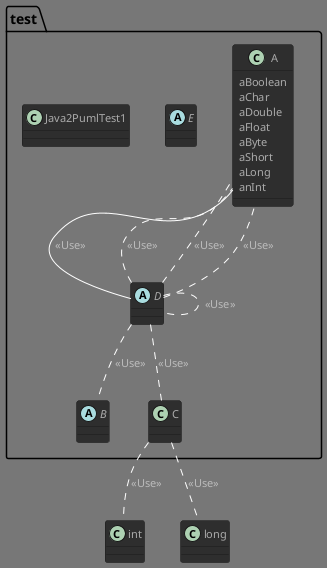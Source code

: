 @startuml
!theme reddress-darkgreen

class test.A {
aBoolean
aChar
aDouble
aFloat
aByte
aShort
aLong
anInt

}

abstract test.B

class test.C

abstract test.D

abstract test.E

class test.Java2PumlTest1

"test.C" .. "int" : <<Use>>
"test.C" .. "long" : <<Use>>
test.A -- D : <<Use>>
"test.D" .. "test.D" : <<Use>>
"test.D" .. "test.A" : <<Use>>
"test.D" .. "test.A" : <<Use>>
"test.D" .. "test.A" : <<Use>>
"test.D" .. "test.B" : <<Use>>
"test.D" .. "test.C" : <<Use>>

@enduml

